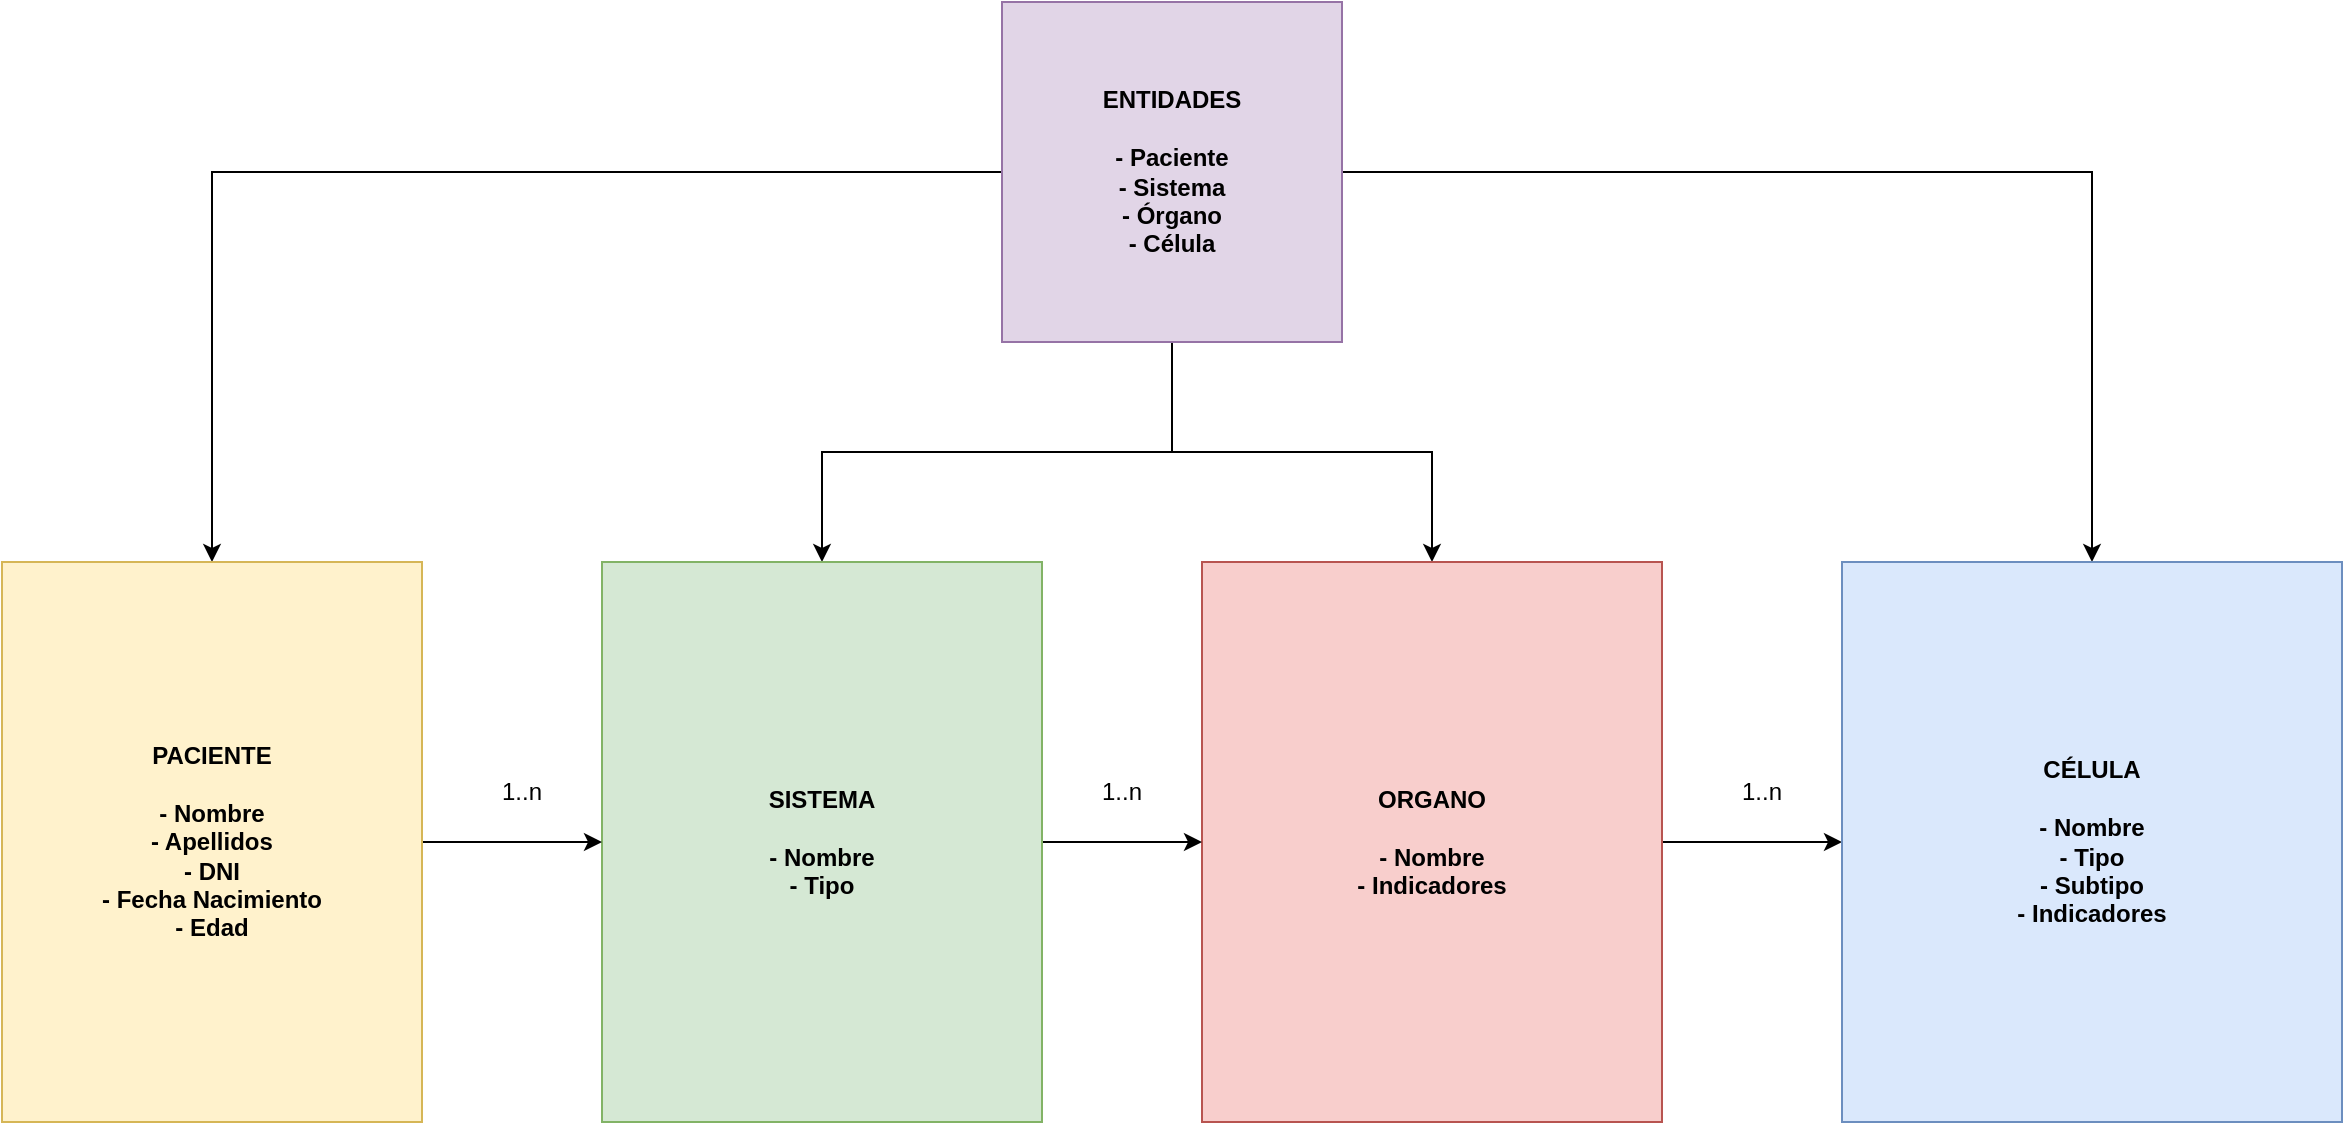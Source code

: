 <mxfile version="20.5.3" type="github">
  <diagram id="_cN58llFPaat6uqs2sQy" name="Página-1">
    <mxGraphModel dx="2842" dy="1122" grid="1" gridSize="10" guides="1" tooltips="1" connect="1" arrows="1" fold="1" page="1" pageScale="1" pageWidth="827" pageHeight="1169" math="0" shadow="0">
      <root>
        <mxCell id="0" />
        <mxCell id="1" parent="0" />
        <mxCell id="OaO8W6YDeW8j8XCaVgdy-4" value="" style="edgeStyle=orthogonalEdgeStyle;rounded=0;orthogonalLoop=1;jettySize=auto;html=1;" edge="1" parent="1" source="OaO8W6YDeW8j8XCaVgdy-2" target="OaO8W6YDeW8j8XCaVgdy-3">
          <mxGeometry relative="1" as="geometry" />
        </mxCell>
        <mxCell id="OaO8W6YDeW8j8XCaVgdy-6" value="" style="edgeStyle=orthogonalEdgeStyle;rounded=0;orthogonalLoop=1;jettySize=auto;html=1;" edge="1" parent="1" source="OaO8W6YDeW8j8XCaVgdy-2" target="OaO8W6YDeW8j8XCaVgdy-5">
          <mxGeometry relative="1" as="geometry" />
        </mxCell>
        <mxCell id="OaO8W6YDeW8j8XCaVgdy-12" value="" style="edgeStyle=orthogonalEdgeStyle;rounded=0;orthogonalLoop=1;jettySize=auto;html=1;" edge="1" parent="1" source="OaO8W6YDeW8j8XCaVgdy-2" target="OaO8W6YDeW8j8XCaVgdy-11">
          <mxGeometry relative="1" as="geometry" />
        </mxCell>
        <mxCell id="OaO8W6YDeW8j8XCaVgdy-14" value="" style="edgeStyle=orthogonalEdgeStyle;rounded=0;orthogonalLoop=1;jettySize=auto;html=1;" edge="1" parent="1" source="OaO8W6YDeW8j8XCaVgdy-2" target="OaO8W6YDeW8j8XCaVgdy-13">
          <mxGeometry relative="1" as="geometry" />
        </mxCell>
        <mxCell id="OaO8W6YDeW8j8XCaVgdy-2" value="ENTIDADES&lt;br&gt;&lt;br&gt;- Paciente&lt;br&gt;- Sistema&lt;br&gt;- Órgano&lt;br&gt;- Célula" style="whiteSpace=wrap;html=1;aspect=fixed;fillColor=#e1d5e7;strokeColor=#9673a6;fontStyle=1" vertex="1" parent="1">
          <mxGeometry x="120" y="10" width="170" height="170" as="geometry" />
        </mxCell>
        <mxCell id="OaO8W6YDeW8j8XCaVgdy-7" style="edgeStyle=orthogonalEdgeStyle;rounded=0;orthogonalLoop=1;jettySize=auto;html=1;" edge="1" parent="1" source="OaO8W6YDeW8j8XCaVgdy-3" target="OaO8W6YDeW8j8XCaVgdy-5">
          <mxGeometry relative="1" as="geometry" />
        </mxCell>
        <mxCell id="OaO8W6YDeW8j8XCaVgdy-3" value="ORGANO&lt;br&gt;&lt;br&gt;- Nombre&lt;br&gt;- Indicadores" style="whiteSpace=wrap;html=1;fillColor=#f8cecc;strokeColor=#b85450;fontStyle=1;" vertex="1" parent="1">
          <mxGeometry x="220" y="290" width="230" height="280" as="geometry" />
        </mxCell>
        <mxCell id="OaO8W6YDeW8j8XCaVgdy-5" value="CÉLULA&lt;br&gt;&lt;br&gt;- Nombre&lt;br&gt;- Tipo&lt;br&gt;- Subtipo&lt;br&gt;- Indicadores" style="whiteSpace=wrap;html=1;fillColor=#dae8fc;strokeColor=#6c8ebf;fontStyle=1;" vertex="1" parent="1">
          <mxGeometry x="540" y="290" width="250" height="280" as="geometry" />
        </mxCell>
        <mxCell id="OaO8W6YDeW8j8XCaVgdy-16" style="edgeStyle=orthogonalEdgeStyle;rounded=0;orthogonalLoop=1;jettySize=auto;html=1;entryX=0;entryY=0.5;entryDx=0;entryDy=0;" edge="1" parent="1" source="OaO8W6YDeW8j8XCaVgdy-11" target="OaO8W6YDeW8j8XCaVgdy-3">
          <mxGeometry relative="1" as="geometry" />
        </mxCell>
        <mxCell id="OaO8W6YDeW8j8XCaVgdy-11" value="SISTEMA&lt;br&gt;&lt;br&gt;- Nombre&lt;br&gt;- Tipo" style="whiteSpace=wrap;html=1;fillColor=#d5e8d4;strokeColor=#82b366;fontStyle=1;" vertex="1" parent="1">
          <mxGeometry x="-80" y="290" width="220" height="280" as="geometry" />
        </mxCell>
        <mxCell id="OaO8W6YDeW8j8XCaVgdy-15" style="edgeStyle=orthogonalEdgeStyle;rounded=0;orthogonalLoop=1;jettySize=auto;html=1;" edge="1" parent="1" source="OaO8W6YDeW8j8XCaVgdy-13" target="OaO8W6YDeW8j8XCaVgdy-11">
          <mxGeometry relative="1" as="geometry" />
        </mxCell>
        <mxCell id="OaO8W6YDeW8j8XCaVgdy-13" value="PACIENTE&lt;br&gt;&lt;br&gt;- Nombre&lt;br&gt;- Apellidos&lt;br&gt;- DNI&lt;br&gt;- Fecha Nacimiento&lt;br&gt;- Edad&lt;br&gt;" style="whiteSpace=wrap;html=1;fillColor=#fff2cc;strokeColor=#d6b656;fontStyle=1;" vertex="1" parent="1">
          <mxGeometry x="-380" y="290" width="210" height="280" as="geometry" />
        </mxCell>
        <mxCell id="OaO8W6YDeW8j8XCaVgdy-17" value="1..n" style="text;html=1;strokeColor=none;fillColor=none;align=center;verticalAlign=middle;whiteSpace=wrap;rounded=0;" vertex="1" parent="1">
          <mxGeometry x="-150" y="390" width="60" height="30" as="geometry" />
        </mxCell>
        <mxCell id="OaO8W6YDeW8j8XCaVgdy-18" value="1..n" style="text;html=1;strokeColor=none;fillColor=none;align=center;verticalAlign=middle;whiteSpace=wrap;rounded=0;" vertex="1" parent="1">
          <mxGeometry x="150" y="390" width="60" height="30" as="geometry" />
        </mxCell>
        <mxCell id="OaO8W6YDeW8j8XCaVgdy-19" value="1..n" style="text;html=1;strokeColor=none;fillColor=none;align=center;verticalAlign=middle;whiteSpace=wrap;rounded=0;" vertex="1" parent="1">
          <mxGeometry x="470" y="390" width="60" height="30" as="geometry" />
        </mxCell>
      </root>
    </mxGraphModel>
  </diagram>
</mxfile>
